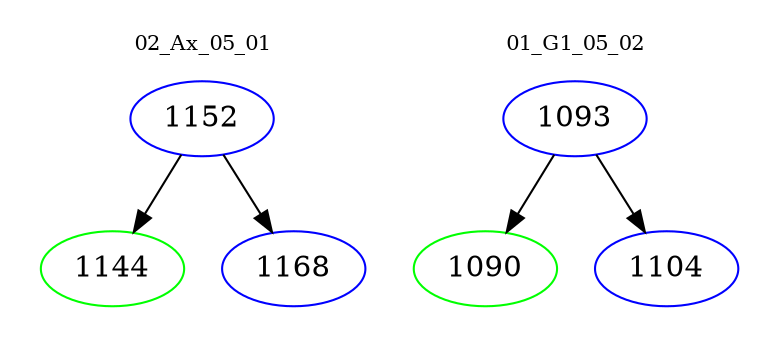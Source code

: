 digraph{
subgraph cluster_0 {
color = white
label = "02_Ax_05_01";
fontsize=10;
T0_1152 [label="1152", color="blue"]
T0_1152 -> T0_1144 [color="black"]
T0_1144 [label="1144", color="green"]
T0_1152 -> T0_1168 [color="black"]
T0_1168 [label="1168", color="blue"]
}
subgraph cluster_1 {
color = white
label = "01_G1_05_02";
fontsize=10;
T1_1093 [label="1093", color="blue"]
T1_1093 -> T1_1090 [color="black"]
T1_1090 [label="1090", color="green"]
T1_1093 -> T1_1104 [color="black"]
T1_1104 [label="1104", color="blue"]
}
}
